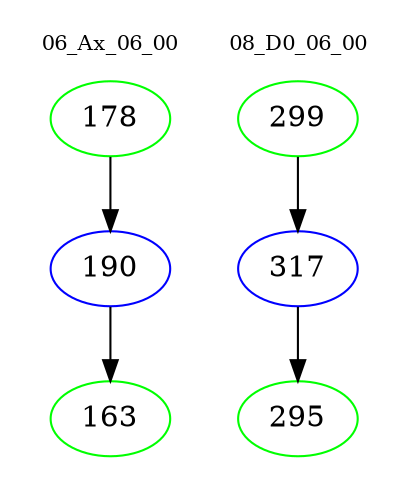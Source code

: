 digraph{
subgraph cluster_0 {
color = white
label = "06_Ax_06_00";
fontsize=10;
T0_178 [label="178", color="green"]
T0_178 -> T0_190 [color="black"]
T0_190 [label="190", color="blue"]
T0_190 -> T0_163 [color="black"]
T0_163 [label="163", color="green"]
}
subgraph cluster_1 {
color = white
label = "08_D0_06_00";
fontsize=10;
T1_299 [label="299", color="green"]
T1_299 -> T1_317 [color="black"]
T1_317 [label="317", color="blue"]
T1_317 -> T1_295 [color="black"]
T1_295 [label="295", color="green"]
}
}
